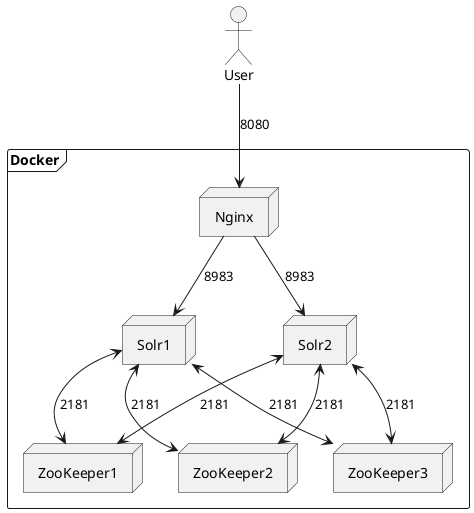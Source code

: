 @startuml

actor User

frame Docker {
  node Nginx

  node Solr1
  node Solr2

  node ZooKeeper1
  node ZooKeeper2
  node ZooKeeper3
}

User -down-> Nginx : 8080
Nginx -down-> Solr1 : 8983
Nginx -down-> Solr2 : 8983
Solr1 <-down-> ZooKeeper1 : 2181
Solr1 <-down-> ZooKeeper2 : 2181
Solr1 <-down-> ZooKeeper3 : 2181
Solr2 <-down-> ZooKeeper1 : 2181
Solr2 <-down-> ZooKeeper2 : 2181
Solr2 <-down-> ZooKeeper3 : 2181

@enduml
